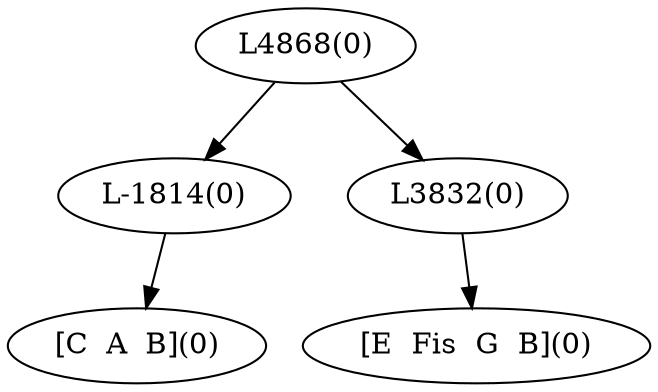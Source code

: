 digraph sample{
"L-1814(0)"->"[C  A  B](0)"
"L3832(0)"->"[E  Fis  G  B](0)"
"L4868(0)"->"L-1814(0)"
"L4868(0)"->"L3832(0)"
{rank = min; "L4868(0)"}
{rank = same; "L-1814(0)"; "L3832(0)";}
{rank = max; "[C  A  B](0)"; "[E  Fis  G  B](0)";}
}